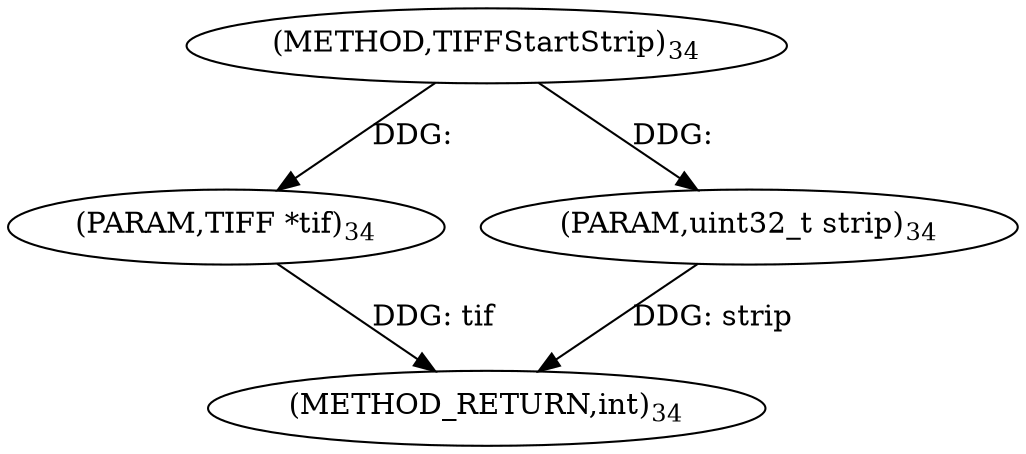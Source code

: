 digraph "TIFFStartStrip" {  
"73946" [label = <(METHOD,TIFFStartStrip)<SUB>34</SUB>> ]
"73949" [label = <(METHOD_RETURN,int)<SUB>34</SUB>> ]
"73947" [label = <(PARAM,TIFF *tif)<SUB>34</SUB>> ]
"73948" [label = <(PARAM,uint32_t strip)<SUB>34</SUB>> ]
  "73947" -> "73949"  [ label = "DDG: tif"] 
  "73948" -> "73949"  [ label = "DDG: strip"] 
  "73946" -> "73947"  [ label = "DDG: "] 
  "73946" -> "73948"  [ label = "DDG: "] 
}
